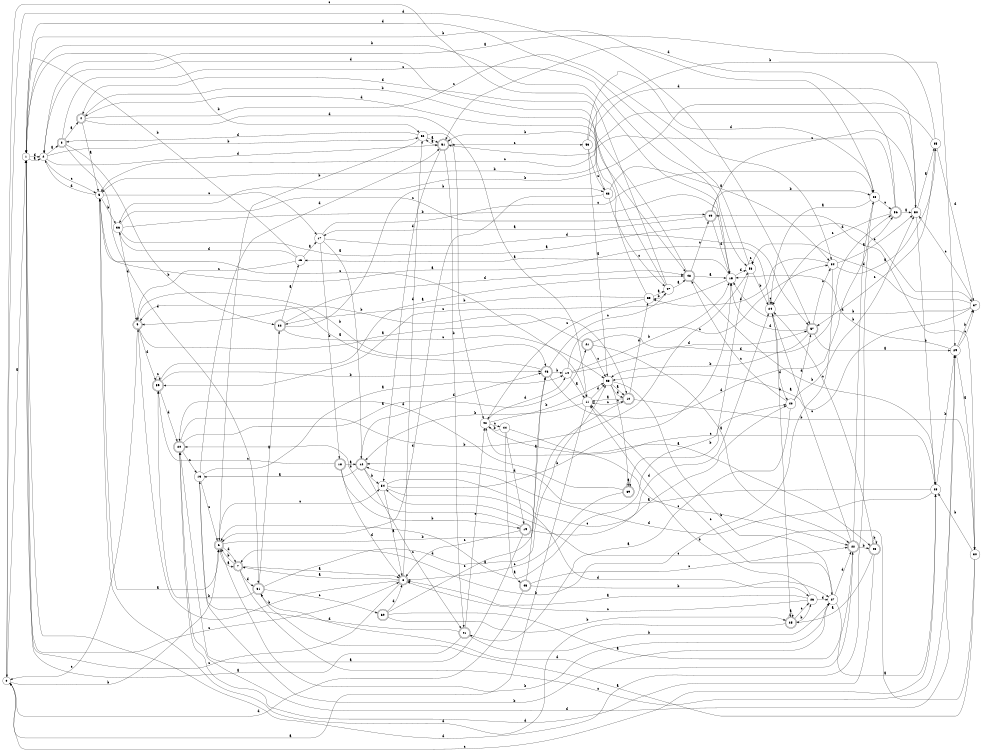 digraph n49_2 {
__start0 [label="" shape="none"];

rankdir=LR;
size="8,5";

s0 [style="filled", color="black", fillcolor="white" shape="circle", label="0"];
s1 [style="filled", color="black", fillcolor="white" shape="circle", label="1"];
s2 [style="filled", color="black", fillcolor="white" shape="circle", label="2"];
s3 [style="rounded,filled", color="black", fillcolor="white" shape="doublecircle", label="3"];
s4 [style="rounded,filled", color="black", fillcolor="white" shape="doublecircle", label="4"];
s5 [style="filled", color="black", fillcolor="white" shape="circle", label="5"];
s6 [style="rounded,filled", color="black", fillcolor="white" shape="doublecircle", label="6"];
s7 [style="rounded,filled", color="black", fillcolor="white" shape="doublecircle", label="7"];
s8 [style="rounded,filled", color="black", fillcolor="white" shape="doublecircle", label="8"];
s9 [style="rounded,filled", color="black", fillcolor="white" shape="doublecircle", label="9"];
s10 [style="rounded,filled", color="black", fillcolor="white" shape="doublecircle", label="10"];
s11 [style="filled", color="black", fillcolor="white" shape="circle", label="11"];
s12 [style="rounded,filled", color="black", fillcolor="white" shape="doublecircle", label="12"];
s13 [style="filled", color="black", fillcolor="white" shape="circle", label="13"];
s14 [style="filled", color="black", fillcolor="white" shape="circle", label="14"];
s15 [style="filled", color="black", fillcolor="white" shape="circle", label="15"];
s16 [style="filled", color="black", fillcolor="white" shape="circle", label="16"];
s17 [style="filled", color="black", fillcolor="white" shape="circle", label="17"];
s18 [style="rounded,filled", color="black", fillcolor="white" shape="doublecircle", label="18"];
s19 [style="rounded,filled", color="black", fillcolor="white" shape="doublecircle", label="19"];
s20 [style="rounded,filled", color="black", fillcolor="white" shape="doublecircle", label="20"];
s21 [style="rounded,filled", color="black", fillcolor="white" shape="doublecircle", label="21"];
s22 [style="rounded,filled", color="black", fillcolor="white" shape="doublecircle", label="22"];
s23 [style="filled", color="black", fillcolor="white" shape="circle", label="23"];
s24 [style="filled", color="black", fillcolor="white" shape="circle", label="24"];
s25 [style="rounded,filled", color="black", fillcolor="white" shape="doublecircle", label="25"];
s26 [style="filled", color="black", fillcolor="white" shape="circle", label="26"];
s27 [style="filled", color="black", fillcolor="white" shape="circle", label="27"];
s28 [style="filled", color="black", fillcolor="white" shape="circle", label="28"];
s29 [style="filled", color="black", fillcolor="white" shape="circle", label="29"];
s30 [style="filled", color="black", fillcolor="white" shape="circle", label="30"];
s31 [style="rounded,filled", color="black", fillcolor="white" shape="doublecircle", label="31"];
s32 [style="rounded,filled", color="black", fillcolor="white" shape="doublecircle", label="32"];
s33 [style="filled", color="black", fillcolor="white" shape="circle", label="33"];
s34 [style="filled", color="black", fillcolor="white" shape="circle", label="34"];
s35 [style="filled", color="black", fillcolor="white" shape="circle", label="35"];
s36 [style="filled", color="black", fillcolor="white" shape="circle", label="36"];
s37 [style="filled", color="black", fillcolor="white" shape="circle", label="37"];
s38 [style="filled", color="black", fillcolor="white" shape="circle", label="38"];
s39 [style="rounded,filled", color="black", fillcolor="white" shape="doublecircle", label="39"];
s40 [style="filled", color="black", fillcolor="white" shape="circle", label="40"];
s41 [style="rounded,filled", color="black", fillcolor="white" shape="doublecircle", label="41"];
s42 [style="filled", color="black", fillcolor="white" shape="circle", label="42"];
s43 [style="rounded,filled", color="black", fillcolor="white" shape="doublecircle", label="43"];
s44 [style="filled", color="black", fillcolor="white" shape="circle", label="44"];
s45 [style="rounded,filled", color="black", fillcolor="white" shape="doublecircle", label="45"];
s46 [style="rounded,filled", color="black", fillcolor="white" shape="doublecircle", label="46"];
s47 [style="filled", color="black", fillcolor="white" shape="circle", label="47"];
s48 [style="rounded,filled", color="black", fillcolor="white" shape="doublecircle", label="48"];
s49 [style="rounded,filled", color="black", fillcolor="white" shape="doublecircle", label="49"];
s50 [style="filled", color="black", fillcolor="white" shape="circle", label="50"];
s51 [style="rounded,filled", color="black", fillcolor="white" shape="doublecircle", label="51"];
s52 [style="filled", color="black", fillcolor="white" shape="circle", label="52"];
s53 [style="filled", color="black", fillcolor="white" shape="circle", label="53"];
s54 [style="filled", color="black", fillcolor="white" shape="circle", label="54"];
s55 [style="filled", color="black", fillcolor="white" shape="circle", label="55"];
s56 [style="rounded,filled", color="black", fillcolor="white" shape="doublecircle", label="56"];
s57 [style="rounded,filled", color="black", fillcolor="white" shape="doublecircle", label="57"];
s58 [style="filled", color="black", fillcolor="white" shape="circle", label="58"];
s59 [style="rounded,filled", color="black", fillcolor="white" shape="doublecircle", label="59"];
s60 [style="rounded,filled", color="black", fillcolor="white" shape="doublecircle", label="60"];
s0 -> s1 [label="a"];
s0 -> s6 [label="b"];
s0 -> s28 [label="c"];
s0 -> s57 [label="d"];
s1 -> s2 [label="a"];
s1 -> s52 [label="b"];
s1 -> s8 [label="c"];
s1 -> s2 [label="d"];
s2 -> s3 [label="a"];
s2 -> s52 [label="b"];
s2 -> s5 [label="c"];
s2 -> s51 [label="d"];
s3 -> s4 [label="a"];
s3 -> s32 [label="b"];
s3 -> s58 [label="c"];
s3 -> s31 [label="d"];
s4 -> s5 [label="a"];
s4 -> s48 [label="b"];
s4 -> s34 [label="c"];
s4 -> s11 [label="d"];
s5 -> s6 [label="a"];
s5 -> s36 [label="b"];
s5 -> s17 [label="c"];
s5 -> s2 [label="d"];
s6 -> s7 [label="a"];
s6 -> s10 [label="b"];
s6 -> s54 [label="c"];
s6 -> s7 [label="d"];
s7 -> s8 [label="a"];
s7 -> s6 [label="b"];
s7 -> s29 [label="c"];
s7 -> s31 [label="d"];
s8 -> s7 [label="a"];
s8 -> s9 [label="b"];
s8 -> s1 [label="c"];
s8 -> s52 [label="d"];
s9 -> s10 [label="a"];
s9 -> s46 [label="b"];
s9 -> s0 [label="c"];
s9 -> s59 [label="d"];
s10 -> s11 [label="a"];
s10 -> s30 [label="b"];
s10 -> s11 [label="c"];
s10 -> s55 [label="d"];
s11 -> s0 [label="a"];
s11 -> s12 [label="b"];
s11 -> s5 [label="c"];
s11 -> s38 [label="d"];
s12 -> s13 [label="a"];
s12 -> s54 [label="b"];
s12 -> s41 [label="c"];
s12 -> s46 [label="d"];
s13 -> s14 [label="a"];
s13 -> s27 [label="b"];
s13 -> s6 [label="c"];
s13 -> s51 [label="d"];
s14 -> s11 [label="a"];
s14 -> s15 [label="b"];
s14 -> s34 [label="c"];
s14 -> s57 [label="d"];
s15 -> s16 [label="a"];
s15 -> s1 [label="b"];
s15 -> s59 [label="c"];
s15 -> s58 [label="d"];
s16 -> s17 [label="a"];
s16 -> s1 [label="b"];
s16 -> s9 [label="c"];
s16 -> s36 [label="d"];
s17 -> s12 [label="a"];
s17 -> s18 [label="b"];
s17 -> s23 [label="c"];
s17 -> s57 [label="d"];
s18 -> s12 [label="a"];
s18 -> s19 [label="b"];
s18 -> s59 [label="c"];
s18 -> s8 [label="d"];
s19 -> s20 [label="a"];
s19 -> s20 [label="b"];
s19 -> s8 [label="c"];
s19 -> s24 [label="d"];
s20 -> s21 [label="a"];
s20 -> s58 [label="b"];
s20 -> s13 [label="c"];
s20 -> s29 [label="d"];
s21 -> s22 [label="a"];
s21 -> s9 [label="b"];
s21 -> s38 [label="c"];
s21 -> s56 [label="d"];
s22 -> s23 [label="a"];
s22 -> s43 [label="b"];
s22 -> s24 [label="c"];
s22 -> s31 [label="d"];
s23 -> s24 [label="a"];
s23 -> s1 [label="b"];
s23 -> s56 [label="c"];
s23 -> s1 [label="d"];
s24 -> s5 [label="a"];
s24 -> s25 [label="b"];
s24 -> s24 [label="c"];
s24 -> s40 [label="d"];
s25 -> s25 [label="a"];
s25 -> s26 [label="b"];
s25 -> s26 [label="c"];
s25 -> s5 [label="d"];
s26 -> s8 [label="a"];
s26 -> s11 [label="b"];
s26 -> s8 [label="c"];
s26 -> s27 [label="d"];
s27 -> s28 [label="a"];
s27 -> s6 [label="b"];
s27 -> s11 [label="c"];
s27 -> s22 [label="d"];
s28 -> s12 [label="a"];
s28 -> s29 [label="b"];
s28 -> s42 [label="c"];
s28 -> s12 [label="d"];
s29 -> s30 [label="a"];
s29 -> s37 [label="b"];
s29 -> s37 [label="c"];
s29 -> s15 [label="d"];
s30 -> s31 [label="a"];
s30 -> s28 [label="b"];
s30 -> s54 [label="c"];
s30 -> s49 [label="d"];
s31 -> s32 [label="a"];
s31 -> s59 [label="b"];
s31 -> s60 [label="c"];
s31 -> s38 [label="d"];
s32 -> s16 [label="a"];
s32 -> s33 [label="b"];
s32 -> s38 [label="c"];
s32 -> s48 [label="d"];
s33 -> s34 [label="a"];
s33 -> s51 [label="b"];
s33 -> s47 [label="c"];
s33 -> s6 [label="d"];
s34 -> s35 [label="a"];
s34 -> s7 [label="b"];
s34 -> s50 [label="c"];
s34 -> s55 [label="d"];
s35 -> s2 [label="a"];
s35 -> s36 [label="b"];
s35 -> s57 [label="c"];
s35 -> s37 [label="d"];
s36 -> s37 [label="a"];
s36 -> s15 [label="b"];
s36 -> s49 [label="c"];
s36 -> s9 [label="d"];
s37 -> s38 [label="a"];
s37 -> s15 [label="b"];
s37 -> s50 [label="c"];
s37 -> s58 [label="d"];
s38 -> s10 [label="a"];
s38 -> s27 [label="b"];
s38 -> s39 [label="c"];
s38 -> s10 [label="d"];
s39 -> s39 [label="a"];
s39 -> s40 [label="b"];
s39 -> s8 [label="c"];
s39 -> s20 [label="d"];
s40 -> s41 [label="a"];
s40 -> s50 [label="b"];
s40 -> s48 [label="c"];
s40 -> s57 [label="d"];
s41 -> s1 [label="a"];
s41 -> s27 [label="b"];
s41 -> s42 [label="c"];
s41 -> s13 [label="d"];
s42 -> s43 [label="a"];
s42 -> s38 [label="b"];
s42 -> s44 [label="c"];
s42 -> s14 [label="d"];
s43 -> s25 [label="a"];
s43 -> s43 [label="b"];
s43 -> s24 [label="c"];
s43 -> s20 [label="d"];
s44 -> s45 [label="a"];
s44 -> s42 [label="b"];
s44 -> s22 [label="c"];
s44 -> s19 [label="d"];
s45 -> s46 [label="a"];
s45 -> s27 [label="b"];
s45 -> s22 [label="c"];
s45 -> s0 [label="d"];
s46 -> s9 [label="a"];
s46 -> s14 [label="b"];
s46 -> s47 [label="c"];
s46 -> s56 [label="d"];
s47 -> s48 [label="a"];
s47 -> s55 [label="b"];
s47 -> s0 [label="c"];
s47 -> s2 [label="d"];
s48 -> s15 [label="a"];
s48 -> s28 [label="b"];
s48 -> s49 [label="c"];
s48 -> s4 [label="d"];
s49 -> s17 [label="a"];
s49 -> s23 [label="b"];
s49 -> s50 [label="c"];
s49 -> s15 [label="d"];
s50 -> s35 [label="a"];
s50 -> s28 [label="b"];
s50 -> s5 [label="c"];
s50 -> s51 [label="d"];
s51 -> s52 [label="a"];
s51 -> s41 [label="b"];
s51 -> s53 [label="c"];
s51 -> s54 [label="d"];
s52 -> s51 [label="a"];
s52 -> s6 [label="b"];
s52 -> s42 [label="c"];
s52 -> s3 [label="d"];
s53 -> s38 [label="a"];
s53 -> s29 [label="b"];
s53 -> s33 [label="c"];
s53 -> s23 [label="d"];
s54 -> s8 [label="a"];
s54 -> s15 [label="b"];
s54 -> s40 [label="c"];
s54 -> s26 [label="d"];
s55 -> s47 [label="a"];
s55 -> s32 [label="b"];
s55 -> s42 [label="c"];
s55 -> s4 [label="d"];
s56 -> s50 [label="a"];
s56 -> s5 [label="b"];
s56 -> s24 [label="c"];
s56 -> s51 [label="d"];
s57 -> s29 [label="a"];
s57 -> s38 [label="b"];
s57 -> s34 [label="c"];
s57 -> s15 [label="d"];
s58 -> s6 [label="a"];
s58 -> s24 [label="b"];
s58 -> s58 [label="c"];
s58 -> s1 [label="d"];
s59 -> s48 [label="a"];
s59 -> s46 [label="b"];
s59 -> s59 [label="c"];
s59 -> s20 [label="d"];
s60 -> s22 [label="a"];
s60 -> s25 [label="b"];
s60 -> s46 [label="c"];
s60 -> s8 [label="d"];

}